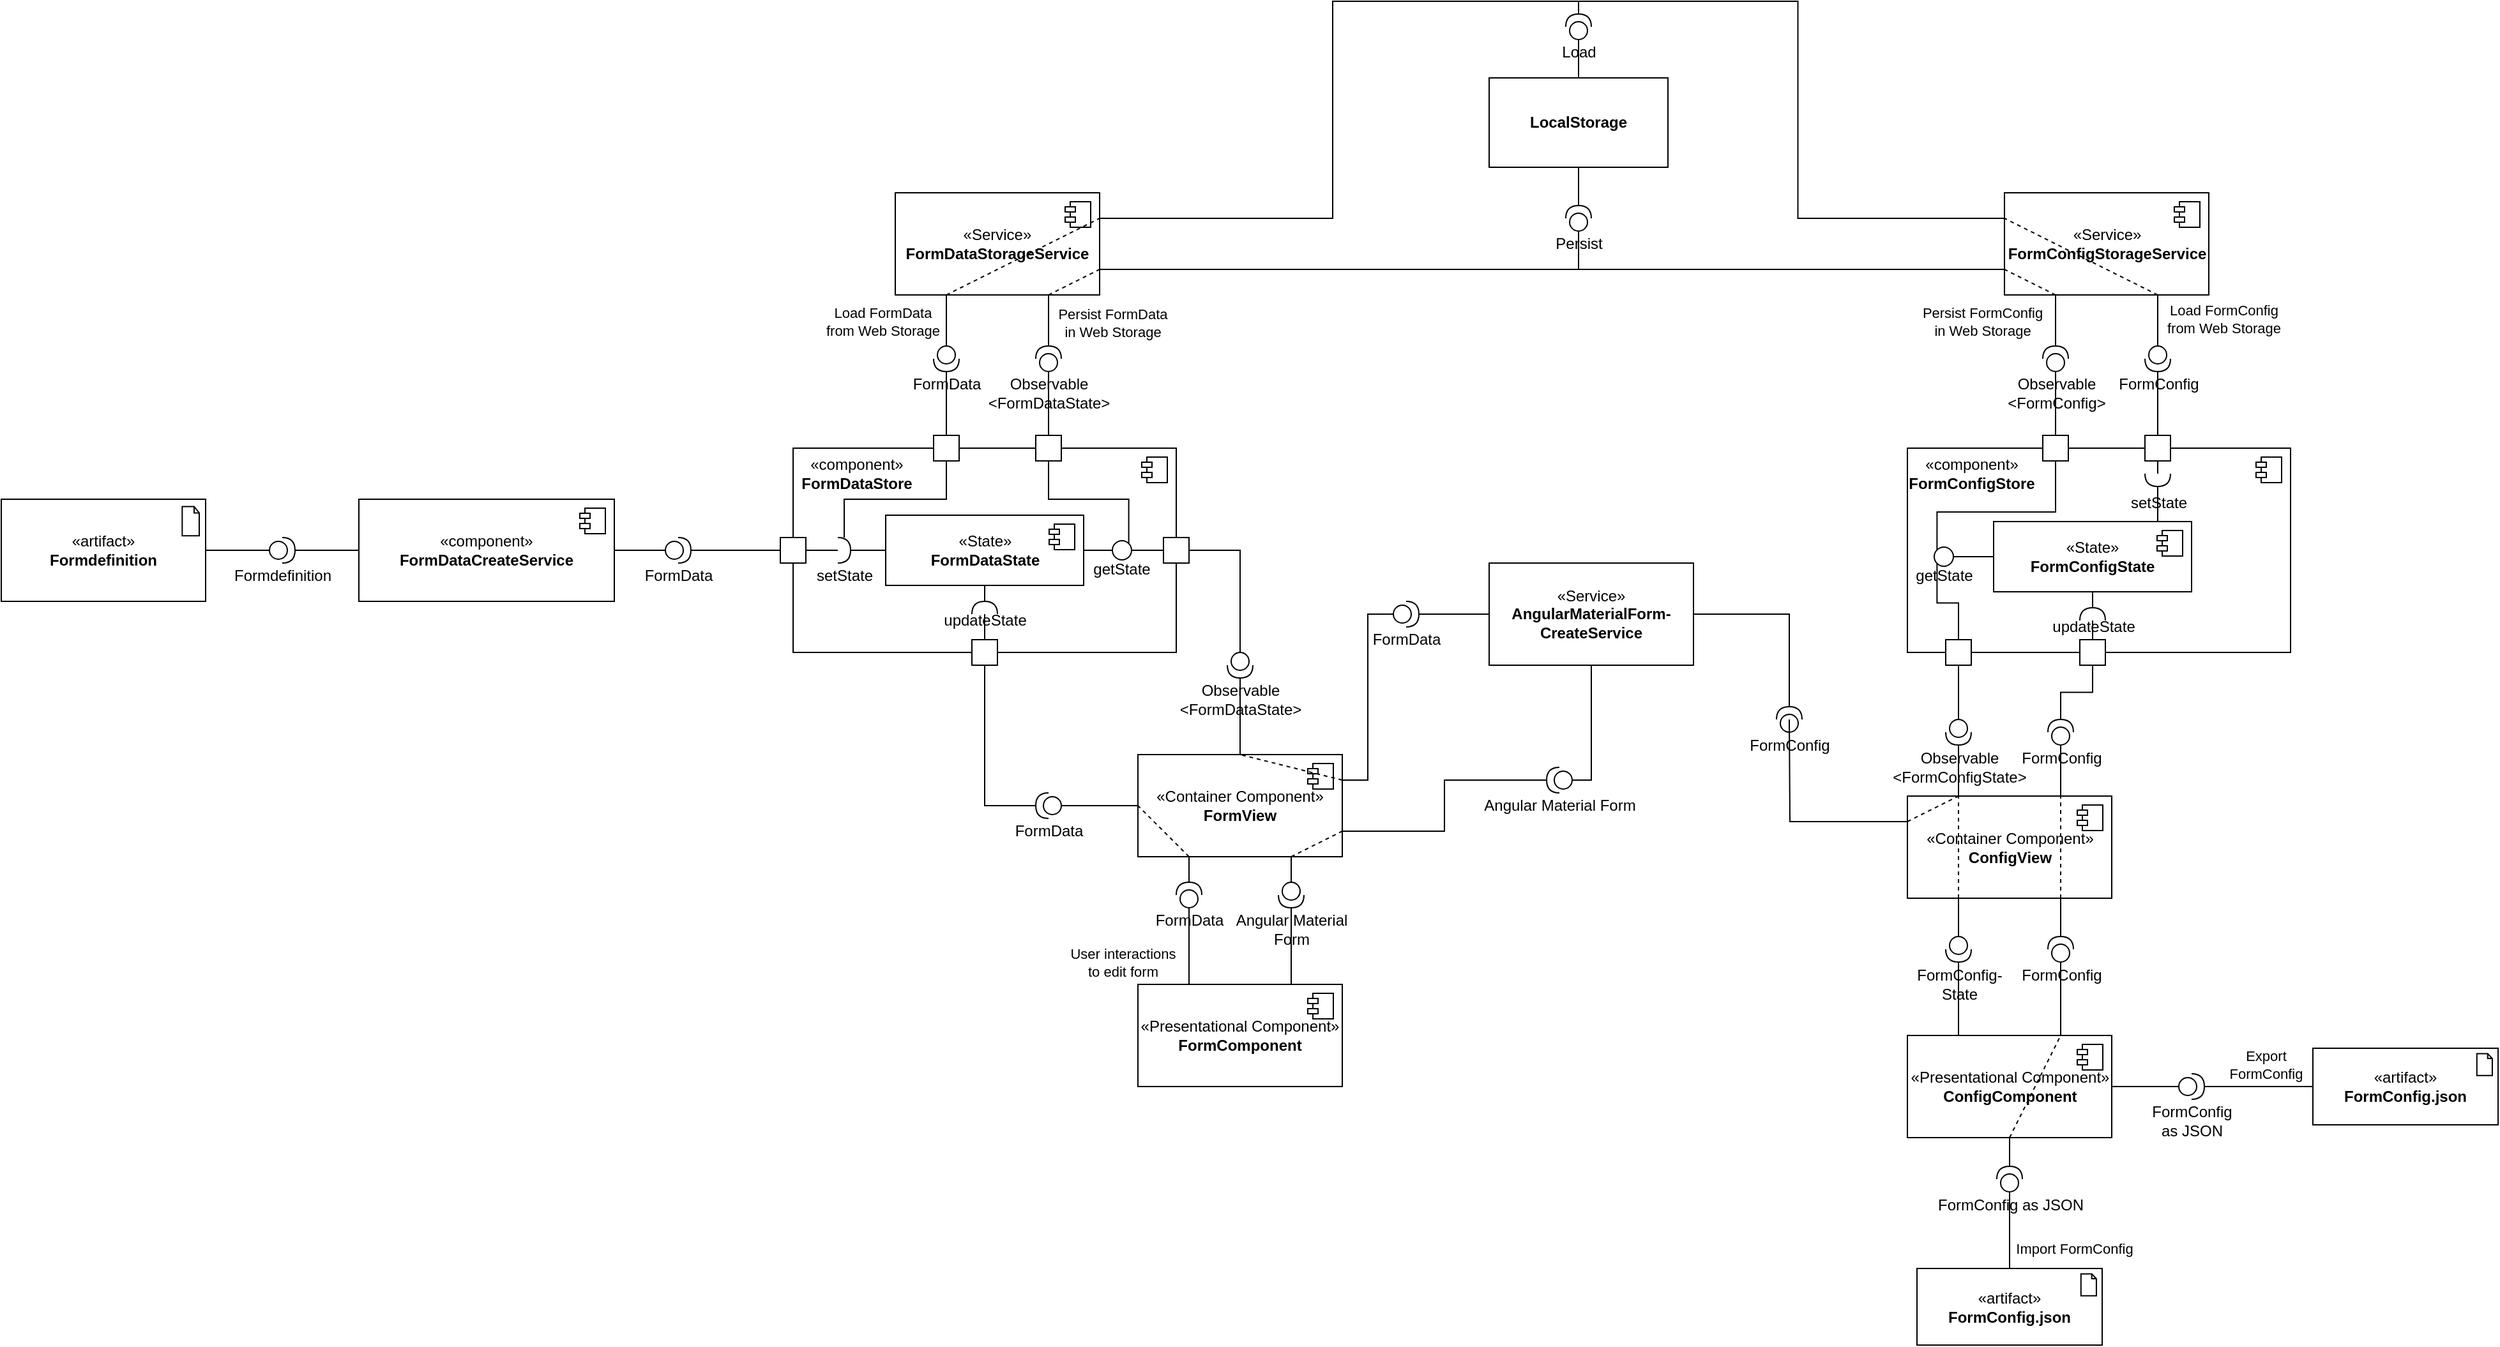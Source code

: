 <mxfile version="24.8.4">
  <diagram name="Seite-1" id="sRHaPZORsPMR_08VSGCJ">
    <mxGraphModel dx="5185" dy="2765" grid="1" gridSize="10" guides="1" tooltips="1" connect="1" arrows="1" fold="1" page="1" pageScale="1" pageWidth="2339" pageHeight="3300" math="0" shadow="0">
      <root>
        <mxCell id="0" />
        <mxCell id="1" parent="0" />
        <mxCell id="rh1olKwZ0RmSQ8hatOXi-1" value="" style="group" vertex="1" connectable="0" parent="1">
          <mxGeometry x="40" y="430" width="160" height="80" as="geometry" />
        </mxCell>
        <mxCell id="rh1olKwZ0RmSQ8hatOXi-2" value="«artifact»&lt;br&gt;&lt;b&gt;Formdefinition&lt;/b&gt;" style="html=1;align=center;verticalAlign=middle;dashed=0;whiteSpace=wrap;" vertex="1" parent="rh1olKwZ0RmSQ8hatOXi-1">
          <mxGeometry width="160" height="80" as="geometry" />
        </mxCell>
        <mxCell id="rh1olKwZ0RmSQ8hatOXi-3" value="" style="html=1;outlineConnect=0;whiteSpace=wrap;shape=mxgraph.archimate3.artifact;" vertex="1" parent="rh1olKwZ0RmSQ8hatOXi-1">
          <mxGeometry x="141.67" y="5.714" width="13.33" height="22.857" as="geometry" />
        </mxCell>
        <mxCell id="rh1olKwZ0RmSQ8hatOXi-4" value="«component»&lt;br&gt;&lt;b&gt;FormDataCreateService&lt;/b&gt;" style="html=1;dropTarget=0;whiteSpace=wrap;" vertex="1" parent="1">
          <mxGeometry x="320" y="430" width="200" height="80" as="geometry" />
        </mxCell>
        <mxCell id="rh1olKwZ0RmSQ8hatOXi-5" value="" style="shape=module;jettyWidth=8;jettyHeight=4;" vertex="1" parent="rh1olKwZ0RmSQ8hatOXi-4">
          <mxGeometry x="1" width="20" height="20" relative="1" as="geometry">
            <mxPoint x="-27" y="7" as="offset" />
          </mxGeometry>
        </mxCell>
        <mxCell id="rh1olKwZ0RmSQ8hatOXi-6" value="FormData" style="shape=providedRequiredInterface;html=1;verticalLabelPosition=bottom;sketch=0;" vertex="1" parent="1">
          <mxGeometry x="560" y="460" width="20" height="20" as="geometry" />
        </mxCell>
        <mxCell id="rh1olKwZ0RmSQ8hatOXi-7" value="" style="endArrow=none;html=1;rounded=0;entryX=0;entryY=0.5;entryDx=0;entryDy=0;entryPerimeter=0;exitX=1;exitY=0.5;exitDx=0;exitDy=0;" edge="1" target="rh1olKwZ0RmSQ8hatOXi-6" parent="1" source="rh1olKwZ0RmSQ8hatOXi-4">
          <mxGeometry width="50" height="50" relative="1" as="geometry">
            <mxPoint x="460" y="480" as="sourcePoint" />
            <mxPoint x="480" y="500" as="targetPoint" />
          </mxGeometry>
        </mxCell>
        <mxCell id="rh1olKwZ0RmSQ8hatOXi-24" value="&lt;div&gt;&lt;br&gt;&lt;/div&gt;Observable&lt;div&gt;&amp;lt;FormDataState&amp;gt;&lt;/div&gt;" style="shape=providedRequiredInterface;html=1;verticalLabelPosition=bottom;sketch=0;direction=south;" vertex="1" parent="1">
          <mxGeometry x="1000" y="550" width="20" height="20" as="geometry" />
        </mxCell>
        <mxCell id="rh1olKwZ0RmSQ8hatOXi-25" value="" style="endArrow=none;html=1;rounded=0;entryX=0;entryY=0.5;entryDx=0;entryDy=0;entryPerimeter=0;edgeStyle=orthogonalEdgeStyle;" edge="1" target="rh1olKwZ0RmSQ8hatOXi-24" parent="1" source="rh1olKwZ0RmSQ8hatOXi-20">
          <mxGeometry width="50" height="50" relative="1" as="geometry">
            <mxPoint x="400" y="760" as="sourcePoint" />
            <mxPoint x="420" y="780" as="targetPoint" />
          </mxGeometry>
        </mxCell>
        <mxCell id="rh1olKwZ0RmSQ8hatOXi-26" value="" style="endArrow=none;html=1;rounded=0;exitX=1;exitY=0.5;exitDx=0;exitDy=0;exitPerimeter=0;edgeStyle=orthogonalEdgeStyle;entryX=0.5;entryY=0;entryDx=0;entryDy=0;" edge="1" source="rh1olKwZ0RmSQ8hatOXi-24" parent="1" target="rh1olKwZ0RmSQ8hatOXi-42">
          <mxGeometry width="50" height="50" relative="1" as="geometry">
            <mxPoint x="560" y="644.94" as="sourcePoint" />
            <mxPoint x="830" y="510" as="targetPoint" />
          </mxGeometry>
        </mxCell>
        <mxCell id="rh1olKwZ0RmSQ8hatOXi-39" value="Formdefinition" style="shape=providedRequiredInterface;html=1;verticalLabelPosition=bottom;sketch=0;" vertex="1" parent="1">
          <mxGeometry x="250" y="460" width="20" height="20" as="geometry" />
        </mxCell>
        <mxCell id="rh1olKwZ0RmSQ8hatOXi-40" value="" style="endArrow=none;html=1;rounded=0;entryX=0;entryY=0.5;entryDx=0;entryDy=0;entryPerimeter=0;" edge="1" target="rh1olKwZ0RmSQ8hatOXi-39" parent="1" source="rh1olKwZ0RmSQ8hatOXi-2">
          <mxGeometry width="50" height="50" relative="1" as="geometry">
            <mxPoint x="190" y="470" as="sourcePoint" />
            <mxPoint x="210" y="490" as="targetPoint" />
          </mxGeometry>
        </mxCell>
        <mxCell id="rh1olKwZ0RmSQ8hatOXi-41" value="" style="endArrow=none;html=1;rounded=0;exitX=1;exitY=0.5;exitDx=0;exitDy=0;exitPerimeter=0;" edge="1" source="rh1olKwZ0RmSQ8hatOXi-39" parent="1" target="rh1olKwZ0RmSQ8hatOXi-4">
          <mxGeometry width="50" height="50" relative="1" as="geometry">
            <mxPoint x="250" y="469.94" as="sourcePoint" />
            <mxPoint x="290" y="469.94" as="targetPoint" />
          </mxGeometry>
        </mxCell>
        <mxCell id="rh1olKwZ0RmSQ8hatOXi-42" value="«Container Component»&lt;br&gt;&lt;b&gt;FormView&lt;/b&gt;" style="html=1;dropTarget=0;whiteSpace=wrap;" vertex="1" parent="1">
          <mxGeometry x="930" y="630" width="160" height="80" as="geometry" />
        </mxCell>
        <mxCell id="rh1olKwZ0RmSQ8hatOXi-43" value="" style="shape=module;jettyWidth=8;jettyHeight=4;" vertex="1" parent="rh1olKwZ0RmSQ8hatOXi-42">
          <mxGeometry x="1" width="20" height="20" relative="1" as="geometry">
            <mxPoint x="-27" y="7" as="offset" />
          </mxGeometry>
        </mxCell>
        <mxCell id="rh1olKwZ0RmSQ8hatOXi-95" value="«Presentational&amp;nbsp;&lt;span style=&quot;background-color: initial;&quot;&gt;Component»&lt;/span&gt;&lt;div&gt;&lt;b&gt;FormComponent&lt;/b&gt;&lt;/div&gt;" style="html=1;dropTarget=0;whiteSpace=wrap;" vertex="1" parent="1">
          <mxGeometry x="930" y="810" width="160" height="80" as="geometry" />
        </mxCell>
        <mxCell id="rh1olKwZ0RmSQ8hatOXi-96" value="" style="shape=module;jettyWidth=8;jettyHeight=4;" vertex="1" parent="rh1olKwZ0RmSQ8hatOXi-95">
          <mxGeometry x="1" width="20" height="20" relative="1" as="geometry">
            <mxPoint x="-27" y="7" as="offset" />
          </mxGeometry>
        </mxCell>
        <mxCell id="rh1olKwZ0RmSQ8hatOXi-97" value="&lt;div&gt;&lt;br&gt;&lt;/div&gt;Angular Material&lt;div&gt;Form&lt;/div&gt;" style="shape=providedRequiredInterface;html=1;verticalLabelPosition=bottom;sketch=0;direction=south;" vertex="1" parent="1">
          <mxGeometry x="1040" y="730" width="20" height="20" as="geometry" />
        </mxCell>
        <mxCell id="rh1olKwZ0RmSQ8hatOXi-98" value="" style="endArrow=none;html=1;rounded=0;entryX=0;entryY=0.5;entryDx=0;entryDy=0;entryPerimeter=0;exitX=0.75;exitY=1;exitDx=0;exitDy=0;" edge="1" target="rh1olKwZ0RmSQ8hatOXi-97" parent="1" source="rh1olKwZ0RmSQ8hatOXi-42">
          <mxGeometry width="50" height="50" relative="1" as="geometry">
            <mxPoint x="1110" y="955" as="sourcePoint" />
            <mxPoint x="1130" y="975" as="targetPoint" />
          </mxGeometry>
        </mxCell>
        <mxCell id="rh1olKwZ0RmSQ8hatOXi-99" value="" style="endArrow=none;html=1;rounded=0;entryX=0.75;entryY=0;entryDx=0;entryDy=0;exitX=1;exitY=0.5;exitDx=0;exitDy=0;exitPerimeter=0;" edge="1" source="rh1olKwZ0RmSQ8hatOXi-97" parent="1" target="rh1olKwZ0RmSQ8hatOXi-95">
          <mxGeometry width="50" height="50" relative="1" as="geometry">
            <mxPoint x="1200" y="769.94" as="sourcePoint" />
            <mxPoint x="1240" y="769.94" as="targetPoint" />
          </mxGeometry>
        </mxCell>
        <mxCell id="rh1olKwZ0RmSQ8hatOXi-107" value="&lt;div&gt;FormData&lt;/div&gt;" style="shape=providedRequiredInterface;html=1;verticalLabelPosition=bottom;sketch=0;direction=west;" vertex="1" parent="1">
          <mxGeometry x="850" y="660" width="20" height="20" as="geometry" />
        </mxCell>
        <mxCell id="rh1olKwZ0RmSQ8hatOXi-108" value="" style="endArrow=none;html=1;rounded=0;exitX=0.5;exitY=1;exitDx=0;exitDy=0;entryX=1;entryY=0.5;entryDx=0;entryDy=0;entryPerimeter=0;edgeStyle=orthogonalEdgeStyle;" edge="1" target="rh1olKwZ0RmSQ8hatOXi-107" parent="1" source="rh1olKwZ0RmSQ8hatOXi-100">
          <mxGeometry width="50" height="50" relative="1" as="geometry">
            <mxPoint x="670" y="640" as="sourcePoint" />
            <mxPoint x="740" y="630" as="targetPoint" />
          </mxGeometry>
        </mxCell>
        <mxCell id="rh1olKwZ0RmSQ8hatOXi-109" value="" style="endArrow=none;html=1;rounded=0;entryX=0;entryY=0.5;entryDx=0;entryDy=0;exitX=0;exitY=0.5;exitDx=0;exitDy=0;exitPerimeter=0;edgeStyle=orthogonalEdgeStyle;" edge="1" source="rh1olKwZ0RmSQ8hatOXi-107" parent="1" target="rh1olKwZ0RmSQ8hatOXi-42">
          <mxGeometry width="50" height="50" relative="1" as="geometry">
            <mxPoint x="820" y="620" as="sourcePoint" />
            <mxPoint x="770" y="639.94" as="targetPoint" />
          </mxGeometry>
        </mxCell>
        <mxCell id="rh1olKwZ0RmSQ8hatOXi-110" value="FormData" style="shape=providedRequiredInterface;html=1;verticalLabelPosition=bottom;sketch=0;direction=north;" vertex="1" parent="1">
          <mxGeometry x="960" y="730" width="20" height="20" as="geometry" />
        </mxCell>
        <mxCell id="rh1olKwZ0RmSQ8hatOXi-111" value="" style="endArrow=none;html=1;rounded=0;entryX=0;entryY=0.5;entryDx=0;entryDy=0;entryPerimeter=0;exitX=0.25;exitY=0;exitDx=0;exitDy=0;" edge="1" target="rh1olKwZ0RmSQ8hatOXi-110" parent="1" source="rh1olKwZ0RmSQ8hatOXi-95">
          <mxGeometry width="50" height="50" relative="1" as="geometry">
            <mxPoint x="880" y="730" as="sourcePoint" />
            <mxPoint x="900" y="750" as="targetPoint" />
          </mxGeometry>
        </mxCell>
        <mxCell id="rh1olKwZ0RmSQ8hatOXi-112" value="" style="endArrow=none;html=1;rounded=0;entryX=0.25;entryY=1;entryDx=0;entryDy=0;exitX=1;exitY=0.5;exitDx=0;exitDy=0;exitPerimeter=0;" edge="1" source="rh1olKwZ0RmSQ8hatOXi-110" parent="1" target="rh1olKwZ0RmSQ8hatOXi-42">
          <mxGeometry width="50" height="50" relative="1" as="geometry">
            <mxPoint x="910" y="914.94" as="sourcePoint" />
            <mxPoint x="950" y="914.94" as="targetPoint" />
          </mxGeometry>
        </mxCell>
        <mxCell id="rh1olKwZ0RmSQ8hatOXi-113" value="User interactions&lt;div&gt;to edit form&lt;/div&gt;" style="edgeLabel;html=1;align=center;verticalAlign=middle;resizable=0;points=[];" vertex="1" connectable="0" parent="rh1olKwZ0RmSQ8hatOXi-112">
          <mxGeometry x="-0.091" relative="1" as="geometry">
            <mxPoint x="-52" y="72" as="offset" />
          </mxGeometry>
        </mxCell>
        <mxCell id="rh1olKwZ0RmSQ8hatOXi-114" value="" style="endArrow=none;dashed=1;html=1;rounded=0;entryX=0;entryY=0.5;entryDx=0;entryDy=0;exitX=0.25;exitY=1;exitDx=0;exitDy=0;" edge="1" parent="1" source="rh1olKwZ0RmSQ8hatOXi-42" target="rh1olKwZ0RmSQ8hatOXi-42">
          <mxGeometry width="50" height="50" relative="1" as="geometry">
            <mxPoint x="830" y="910" as="sourcePoint" />
            <mxPoint x="900" y="875" as="targetPoint" />
          </mxGeometry>
        </mxCell>
        <mxCell id="rh1olKwZ0RmSQ8hatOXi-115" value="" style="endArrow=none;dashed=1;html=1;rounded=0;entryX=0.5;entryY=0;entryDx=0;entryDy=0;exitX=1;exitY=0.25;exitDx=0;exitDy=0;" edge="1" parent="1" source="rh1olKwZ0RmSQ8hatOXi-42" target="rh1olKwZ0RmSQ8hatOXi-42">
          <mxGeometry width="50" height="50" relative="1" as="geometry">
            <mxPoint x="1030" y="755" as="sourcePoint" />
            <mxPoint x="910" y="845" as="targetPoint" />
          </mxGeometry>
        </mxCell>
        <mxCell id="rh1olKwZ0RmSQ8hatOXi-118" value="" style="group" vertex="1" connectable="0" parent="1">
          <mxGeometry x="1205" y="480" width="160" height="80" as="geometry" />
        </mxCell>
        <mxCell id="rh1olKwZ0RmSQ8hatOXi-119" value="«Service»&lt;br&gt;&lt;b&gt;AngularMaterialForm-&lt;/b&gt;&lt;div&gt;&lt;b&gt;CreateService&lt;/b&gt;&lt;/div&gt;" style="html=1;align=center;verticalAlign=middle;dashed=0;whiteSpace=wrap;" vertex="1" parent="rh1olKwZ0RmSQ8hatOXi-118">
          <mxGeometry width="160" height="80" as="geometry" />
        </mxCell>
        <mxCell id="rh1olKwZ0RmSQ8hatOXi-120" value="FormData" style="shape=providedRequiredInterface;html=1;verticalLabelPosition=bottom;sketch=0;" vertex="1" parent="1">
          <mxGeometry x="1130" y="510" width="20" height="20" as="geometry" />
        </mxCell>
        <mxCell id="rh1olKwZ0RmSQ8hatOXi-121" value="" style="endArrow=none;html=1;rounded=0;entryX=0;entryY=0.5;entryDx=0;entryDy=0;entryPerimeter=0;exitX=1;exitY=0.25;exitDx=0;exitDy=0;edgeStyle=orthogonalEdgeStyle;" edge="1" target="rh1olKwZ0RmSQ8hatOXi-120" parent="1" source="rh1olKwZ0RmSQ8hatOXi-42">
          <mxGeometry width="50" height="50" relative="1" as="geometry">
            <mxPoint x="1090" y="740" as="sourcePoint" />
            <mxPoint x="1110" y="760" as="targetPoint" />
          </mxGeometry>
        </mxCell>
        <mxCell id="rh1olKwZ0RmSQ8hatOXi-122" value="" style="endArrow=none;html=1;rounded=0;entryX=0;entryY=0.5;entryDx=0;entryDy=0;exitX=1;exitY=0.5;exitDx=0;exitDy=0;exitPerimeter=0;edgeStyle=orthogonalEdgeStyle;" edge="1" source="rh1olKwZ0RmSQ8hatOXi-120" parent="1" target="rh1olKwZ0RmSQ8hatOXi-119">
          <mxGeometry width="50" height="50" relative="1" as="geometry">
            <mxPoint x="1135" y="759.94" as="sourcePoint" />
            <mxPoint x="1175" y="759.94" as="targetPoint" />
          </mxGeometry>
        </mxCell>
        <mxCell id="rh1olKwZ0RmSQ8hatOXi-123" value="Angular Material Form" style="shape=providedRequiredInterface;html=1;verticalLabelPosition=bottom;sketch=0;direction=west;" vertex="1" parent="1">
          <mxGeometry x="1250" y="640" width="20" height="20" as="geometry" />
        </mxCell>
        <mxCell id="rh1olKwZ0RmSQ8hatOXi-124" value="" style="endArrow=none;html=1;rounded=0;entryX=1;entryY=0.5;entryDx=0;entryDy=0;entryPerimeter=0;exitX=1;exitY=0.75;exitDx=0;exitDy=0;edgeStyle=orthogonalEdgeStyle;" edge="1" target="rh1olKwZ0RmSQ8hatOXi-123" parent="1" source="rh1olKwZ0RmSQ8hatOXi-42">
          <mxGeometry width="50" height="50" relative="1" as="geometry">
            <mxPoint x="1050" y="820" as="sourcePoint" />
            <mxPoint x="1080" y="800" as="targetPoint" />
          </mxGeometry>
        </mxCell>
        <mxCell id="rh1olKwZ0RmSQ8hatOXi-125" value="" style="endArrow=none;html=1;rounded=0;exitX=0;exitY=0.5;exitDx=0;exitDy=0;exitPerimeter=0;edgeStyle=orthogonalEdgeStyle;entryX=0.5;entryY=1;entryDx=0;entryDy=0;" edge="1" source="rh1olKwZ0RmSQ8hatOXi-123" parent="1" target="rh1olKwZ0RmSQ8hatOXi-119">
          <mxGeometry width="50" height="50" relative="1" as="geometry">
            <mxPoint x="1115" y="860" as="sourcePoint" />
            <mxPoint x="1295" y="570" as="targetPoint" />
          </mxGeometry>
        </mxCell>
        <mxCell id="rh1olKwZ0RmSQ8hatOXi-126" value="" style="endArrow=none;dashed=1;html=1;rounded=0;entryX=1;entryY=0.75;entryDx=0;entryDy=0;exitX=0.75;exitY=1;exitDx=0;exitDy=0;" edge="1" parent="1" source="rh1olKwZ0RmSQ8hatOXi-42" target="rh1olKwZ0RmSQ8hatOXi-42">
          <mxGeometry width="50" height="50" relative="1" as="geometry">
            <mxPoint x="1080" y="730" as="sourcePoint" />
            <mxPoint x="1150" y="695" as="targetPoint" />
          </mxGeometry>
        </mxCell>
        <mxCell id="rh1olKwZ0RmSQ8hatOXi-144" value="&lt;div&gt;&lt;br&gt;&lt;/div&gt;Observable&lt;div&gt;&amp;lt;FormConfigState&amp;gt;&lt;/div&gt;" style="shape=providedRequiredInterface;html=1;verticalLabelPosition=bottom;sketch=0;direction=south;" vertex="1" parent="1">
          <mxGeometry x="1562.5" y="602.5" width="20" height="20" as="geometry" />
        </mxCell>
        <mxCell id="rh1olKwZ0RmSQ8hatOXi-145" value="" style="endArrow=none;html=1;rounded=0;entryX=0;entryY=0.5;entryDx=0;entryDy=0;entryPerimeter=0;" edge="1" parent="1" source="rh1olKwZ0RmSQ8hatOXi-140" target="rh1olKwZ0RmSQ8hatOXi-144">
          <mxGeometry width="50" height="50" relative="1" as="geometry">
            <mxPoint x="1760" y="692.5" as="sourcePoint" />
            <mxPoint x="1780" y="712.5" as="targetPoint" />
          </mxGeometry>
        </mxCell>
        <mxCell id="rh1olKwZ0RmSQ8hatOXi-181" value="&lt;div&gt;FormConfig&lt;/div&gt;" style="shape=providedRequiredInterface;html=1;verticalLabelPosition=bottom;sketch=0;direction=north;" vertex="1" parent="1">
          <mxGeometry x="1642.5" y="602.5" width="20" height="20" as="geometry" />
        </mxCell>
        <mxCell id="rh1olKwZ0RmSQ8hatOXi-182" value="" style="endArrow=none;html=1;rounded=0;exitX=0.5;exitY=1;exitDx=0;exitDy=0;entryX=1;entryY=0.5;entryDx=0;entryDy=0;entryPerimeter=0;edgeStyle=orthogonalEdgeStyle;" edge="1" parent="1" source="rh1olKwZ0RmSQ8hatOXi-177" target="rh1olKwZ0RmSQ8hatOXi-181">
          <mxGeometry width="50" height="50" relative="1" as="geometry">
            <mxPoint x="1972.5" y="632.5" as="sourcePoint" />
            <mxPoint x="2042.5" y="622.5" as="targetPoint" />
          </mxGeometry>
        </mxCell>
        <mxCell id="rh1olKwZ0RmSQ8hatOXi-192" value="«Container Component»&lt;br&gt;&lt;b&gt;ConfigView&lt;/b&gt;" style="html=1;dropTarget=0;whiteSpace=wrap;" vertex="1" parent="1">
          <mxGeometry x="1532.5" y="662.5" width="160" height="80" as="geometry" />
        </mxCell>
        <mxCell id="rh1olKwZ0RmSQ8hatOXi-193" value="" style="shape=module;jettyWidth=8;jettyHeight=4;" vertex="1" parent="rh1olKwZ0RmSQ8hatOXi-192">
          <mxGeometry x="1" width="20" height="20" relative="1" as="geometry">
            <mxPoint x="-27" y="7" as="offset" />
          </mxGeometry>
        </mxCell>
        <mxCell id="rh1olKwZ0RmSQ8hatOXi-194" value="FormConfig" style="shape=providedRequiredInterface;html=1;verticalLabelPosition=bottom;sketch=0;direction=north;" vertex="1" parent="1">
          <mxGeometry x="1430" y="592.5" width="20" height="20" as="geometry" />
        </mxCell>
        <mxCell id="rh1olKwZ0RmSQ8hatOXi-195" value="" style="endArrow=none;html=1;rounded=0;entryX=0;entryY=0.5;entryDx=0;entryDy=0;entryPerimeter=0;edgeStyle=orthogonalEdgeStyle;exitX=0;exitY=0.25;exitDx=0;exitDy=0;" edge="1" parent="1" source="rh1olKwZ0RmSQ8hatOXi-192">
          <mxGeometry width="50" height="50" relative="1" as="geometry">
            <mxPoint x="1545" y="640" as="sourcePoint" />
            <mxPoint x="1440" y="602.5" as="targetPoint" />
          </mxGeometry>
        </mxCell>
        <mxCell id="rh1olKwZ0RmSQ8hatOXi-196" value="" style="endArrow=none;html=1;rounded=0;exitX=1;exitY=0.5;exitDx=0;exitDy=0;exitPerimeter=0;edgeStyle=orthogonalEdgeStyle;entryX=1;entryY=0.5;entryDx=0;entryDy=0;" edge="1" source="rh1olKwZ0RmSQ8hatOXi-194" parent="1" target="rh1olKwZ0RmSQ8hatOXi-119">
          <mxGeometry width="50" height="50" relative="1" as="geometry">
            <mxPoint x="1435" y="689.94" as="sourcePoint" />
            <mxPoint x="1265" y="510" as="targetPoint" />
          </mxGeometry>
        </mxCell>
        <mxCell id="rh1olKwZ0RmSQ8hatOXi-203" value="" style="endArrow=none;html=1;rounded=0;exitX=0.25;exitY=0;exitDx=0;exitDy=0;edgeStyle=orthogonalEdgeStyle;entryX=1;entryY=0.5;entryDx=0;entryDy=0;entryPerimeter=0;" edge="1" parent="1" source="rh1olKwZ0RmSQ8hatOXi-192" target="rh1olKwZ0RmSQ8hatOXi-144">
          <mxGeometry width="50" height="50" relative="1" as="geometry">
            <mxPoint x="1437.5" y="532.5" as="sourcePoint" />
            <mxPoint x="1485.5" y="532.5" as="targetPoint" />
          </mxGeometry>
        </mxCell>
        <mxCell id="rh1olKwZ0RmSQ8hatOXi-204" value="" style="endArrow=none;dashed=1;html=1;rounded=0;entryX=0.25;entryY=0;entryDx=0;entryDy=0;exitX=0;exitY=0.25;exitDx=0;exitDy=0;" edge="1" parent="1" source="rh1olKwZ0RmSQ8hatOXi-192" target="rh1olKwZ0RmSQ8hatOXi-192">
          <mxGeometry width="50" height="50" relative="1" as="geometry">
            <mxPoint x="1382.5" y="597.5" as="sourcePoint" />
            <mxPoint x="1452.5" y="562.5" as="targetPoint" />
          </mxGeometry>
        </mxCell>
        <mxCell id="rh1olKwZ0RmSQ8hatOXi-205" value="«Presentational&amp;nbsp;&lt;span style=&quot;background-color: initial;&quot;&gt;Component»&lt;/span&gt;&lt;div&gt;&lt;b&gt;ConfigComponent&lt;/b&gt;&lt;/div&gt;" style="html=1;dropTarget=0;whiteSpace=wrap;" vertex="1" parent="1">
          <mxGeometry x="1532.5" y="850" width="160" height="80" as="geometry" />
        </mxCell>
        <mxCell id="rh1olKwZ0RmSQ8hatOXi-206" value="" style="shape=module;jettyWidth=8;jettyHeight=4;" vertex="1" parent="rh1olKwZ0RmSQ8hatOXi-205">
          <mxGeometry x="1" width="20" height="20" relative="1" as="geometry">
            <mxPoint x="-27" y="7" as="offset" />
          </mxGeometry>
        </mxCell>
        <mxCell id="rh1olKwZ0RmSQ8hatOXi-207" value="&lt;div&gt;&lt;br&gt;&lt;/div&gt;&lt;div&gt;FormConfig-&lt;/div&gt;&lt;div&gt;State&lt;/div&gt;" style="shape=providedRequiredInterface;html=1;verticalLabelPosition=bottom;sketch=0;direction=south;" vertex="1" parent="1">
          <mxGeometry x="1562.5" y="772.5" width="20" height="20" as="geometry" />
        </mxCell>
        <mxCell id="rh1olKwZ0RmSQ8hatOXi-208" value="" style="endArrow=none;html=1;rounded=0;entryX=0.25;entryY=0;entryDx=0;entryDy=0;exitX=1;exitY=0.5;exitDx=0;exitDy=0;exitPerimeter=0;" edge="1" source="rh1olKwZ0RmSQ8hatOXi-207" target="rh1olKwZ0RmSQ8hatOXi-205" parent="1">
          <mxGeometry width="50" height="50" relative="1" as="geometry">
            <mxPoint x="1722.5" y="792.44" as="sourcePoint" />
            <mxPoint x="1572.5" y="832.5" as="targetPoint" />
          </mxGeometry>
        </mxCell>
        <mxCell id="rh1olKwZ0RmSQ8hatOXi-209" value="FormConfig" style="shape=providedRequiredInterface;html=1;verticalLabelPosition=bottom;sketch=0;direction=north;" vertex="1" parent="1">
          <mxGeometry x="1642.5" y="772.5" width="20" height="20" as="geometry" />
        </mxCell>
        <mxCell id="rh1olKwZ0RmSQ8hatOXi-210" value="" style="endArrow=none;html=1;rounded=0;entryX=0;entryY=0.5;entryDx=0;entryDy=0;entryPerimeter=0;exitX=0.75;exitY=0;exitDx=0;exitDy=0;" edge="1" source="rh1olKwZ0RmSQ8hatOXi-205" target="rh1olKwZ0RmSQ8hatOXi-209" parent="1">
          <mxGeometry width="50" height="50" relative="1" as="geometry">
            <mxPoint x="1782.5" y="780" as="sourcePoint" />
            <mxPoint x="1712.5" y="720" as="targetPoint" />
          </mxGeometry>
        </mxCell>
        <mxCell id="rh1olKwZ0RmSQ8hatOXi-215" value="" style="endArrow=none;html=1;rounded=0;exitX=0;exitY=0.5;exitDx=0;exitDy=0;edgeStyle=orthogonalEdgeStyle;entryX=0.25;entryY=1;entryDx=0;entryDy=0;exitPerimeter=0;" edge="1" parent="1" source="rh1olKwZ0RmSQ8hatOXi-207" target="rh1olKwZ0RmSQ8hatOXi-192">
          <mxGeometry width="50" height="50" relative="1" as="geometry">
            <mxPoint x="1512.5" y="722.5" as="sourcePoint" />
            <mxPoint x="1560.5" y="722.5" as="targetPoint" />
          </mxGeometry>
        </mxCell>
        <mxCell id="rh1olKwZ0RmSQ8hatOXi-216" value="" style="endArrow=none;html=1;rounded=0;exitX=1;exitY=0.5;exitDx=0;exitDy=0;edgeStyle=orthogonalEdgeStyle;entryX=0.75;entryY=1;entryDx=0;entryDy=0;exitPerimeter=0;" edge="1" parent="1" source="rh1olKwZ0RmSQ8hatOXi-209" target="rh1olKwZ0RmSQ8hatOXi-192">
          <mxGeometry width="50" height="50" relative="1" as="geometry">
            <mxPoint x="1582.5" y="762.5" as="sourcePoint" />
            <mxPoint x="1582.5" y="667.5" as="targetPoint" />
          </mxGeometry>
        </mxCell>
        <mxCell id="rh1olKwZ0RmSQ8hatOXi-217" value="" style="endArrow=none;html=1;rounded=0;exitX=0.75;exitY=0;exitDx=0;exitDy=0;edgeStyle=orthogonalEdgeStyle;entryX=0;entryY=0.5;entryDx=0;entryDy=0;entryPerimeter=0;" edge="1" parent="1" source="rh1olKwZ0RmSQ8hatOXi-192" target="rh1olKwZ0RmSQ8hatOXi-181">
          <mxGeometry width="50" height="50" relative="1" as="geometry">
            <mxPoint x="1662.5" y="762.5" as="sourcePoint" />
            <mxPoint x="1662.5" y="667.5" as="targetPoint" />
          </mxGeometry>
        </mxCell>
        <mxCell id="rh1olKwZ0RmSQ8hatOXi-218" value="" style="endArrow=none;dashed=1;html=1;rounded=0;exitX=0.75;exitY=1;exitDx=0;exitDy=0;entryX=0.75;entryY=0;entryDx=0;entryDy=0;" edge="1" parent="1" source="rh1olKwZ0RmSQ8hatOXi-192" target="rh1olKwZ0RmSQ8hatOXi-192">
          <mxGeometry width="50" height="50" relative="1" as="geometry">
            <mxPoint x="1672.5" y="727.5" as="sourcePoint" />
            <mxPoint x="1602.5" y="642.5" as="targetPoint" />
          </mxGeometry>
        </mxCell>
        <mxCell id="rh1olKwZ0RmSQ8hatOXi-219" value="" style="endArrow=none;dashed=1;html=1;rounded=0;exitX=0.25;exitY=1;exitDx=0;exitDy=0;" edge="1" parent="1" source="rh1olKwZ0RmSQ8hatOXi-192">
          <mxGeometry width="50" height="50" relative="1" as="geometry">
            <mxPoint x="1542.5" y="607.5" as="sourcePoint" />
            <mxPoint x="1572.5" y="662.5" as="targetPoint" />
          </mxGeometry>
        </mxCell>
        <mxCell id="rh1olKwZ0RmSQ8hatOXi-220" value="" style="group" vertex="1" connectable="0" parent="1">
          <mxGeometry x="1540" y="1032.5" width="145" height="60" as="geometry" />
        </mxCell>
        <mxCell id="rh1olKwZ0RmSQ8hatOXi-221" value="«artifact»&lt;br&gt;&lt;b&gt;FormConfig.json&lt;/b&gt;" style="html=1;align=center;verticalAlign=middle;dashed=0;whiteSpace=wrap;" vertex="1" parent="rh1olKwZ0RmSQ8hatOXi-220">
          <mxGeometry width="145" height="60" as="geometry" />
        </mxCell>
        <mxCell id="rh1olKwZ0RmSQ8hatOXi-222" value="" style="html=1;outlineConnect=0;whiteSpace=wrap;shape=mxgraph.archimate3.artifact;" vertex="1" parent="rh1olKwZ0RmSQ8hatOXi-220">
          <mxGeometry x="128.388" y="4.286" width="12.08" height="17.143" as="geometry" />
        </mxCell>
        <mxCell id="rh1olKwZ0RmSQ8hatOXi-223" value="FormConfig as JSON" style="shape=providedRequiredInterface;html=1;verticalLabelPosition=bottom;sketch=0;direction=north;" vertex="1" parent="1">
          <mxGeometry x="1602.5" y="952.5" width="20" height="20" as="geometry" />
        </mxCell>
        <mxCell id="rh1olKwZ0RmSQ8hatOXi-224" value="" style="endArrow=none;html=1;rounded=0;entryX=0;entryY=0.5;entryDx=0;entryDy=0;entryPerimeter=0;exitX=0.5;exitY=0;exitDx=0;exitDy=0;" edge="1" target="rh1olKwZ0RmSQ8hatOXi-223" parent="1" source="rh1olKwZ0RmSQ8hatOXi-221">
          <mxGeometry width="50" height="50" relative="1" as="geometry">
            <mxPoint x="1547.5" y="1012.5" as="sourcePoint" />
            <mxPoint x="1567.5" y="1032.5" as="targetPoint" />
          </mxGeometry>
        </mxCell>
        <mxCell id="rh1olKwZ0RmSQ8hatOXi-226" value="Import FormConfig" style="edgeLabel;html=1;align=center;verticalAlign=middle;resizable=0;points=[];" vertex="1" connectable="0" parent="rh1olKwZ0RmSQ8hatOXi-224">
          <mxGeometry x="-0.192" y="-2" relative="1" as="geometry">
            <mxPoint x="48" y="8" as="offset" />
          </mxGeometry>
        </mxCell>
        <mxCell id="rh1olKwZ0RmSQ8hatOXi-225" value="" style="endArrow=none;html=1;rounded=0;exitX=1;exitY=0.5;exitDx=0;exitDy=0;exitPerimeter=0;entryX=0.5;entryY=1;entryDx=0;entryDy=0;" edge="1" source="rh1olKwZ0RmSQ8hatOXi-223" parent="1" target="rh1olKwZ0RmSQ8hatOXi-205">
          <mxGeometry width="50" height="50" relative="1" as="geometry">
            <mxPoint x="1607.5" y="1012.44" as="sourcePoint" />
            <mxPoint x="1627.5" y="962.5" as="targetPoint" />
          </mxGeometry>
        </mxCell>
        <mxCell id="rh1olKwZ0RmSQ8hatOXi-227" value="" style="endArrow=none;dashed=1;html=1;rounded=0;entryX=0.75;entryY=0;entryDx=0;entryDy=0;exitX=0.5;exitY=1;exitDx=0;exitDy=0;" edge="1" parent="1" source="rh1olKwZ0RmSQ8hatOXi-205" target="rh1olKwZ0RmSQ8hatOXi-205">
          <mxGeometry width="50" height="50" relative="1" as="geometry">
            <mxPoint x="1507.5" y="997.5" as="sourcePoint" />
            <mxPoint x="1577.5" y="962.5" as="targetPoint" />
          </mxGeometry>
        </mxCell>
        <mxCell id="rh1olKwZ0RmSQ8hatOXi-240" value="&lt;div&gt;&lt;br&gt;&lt;/div&gt;FormConfig&lt;div&gt;as JSON&lt;/div&gt;" style="shape=providedRequiredInterface;html=1;verticalLabelPosition=bottom;sketch=0;direction=east;" vertex="1" parent="1">
          <mxGeometry x="1745" y="880" width="20" height="20" as="geometry" />
        </mxCell>
        <mxCell id="rh1olKwZ0RmSQ8hatOXi-241" value="" style="endArrow=none;html=1;rounded=0;entryX=1;entryY=0.5;entryDx=0;entryDy=0;entryPerimeter=0;" edge="1" source="rh1olKwZ0RmSQ8hatOXi-249" target="rh1olKwZ0RmSQ8hatOXi-240" parent="1">
          <mxGeometry width="50" height="50" relative="1" as="geometry">
            <mxPoint x="1852.5" y="890" as="sourcePoint" />
            <mxPoint x="1977.5" y="882.5" as="targetPoint" />
          </mxGeometry>
        </mxCell>
        <mxCell id="rh1olKwZ0RmSQ8hatOXi-242" value="Export&lt;div&gt;FormConfig&lt;/div&gt;" style="edgeLabel;html=1;align=center;verticalAlign=middle;resizable=0;points=[];" vertex="1" connectable="0" parent="rh1olKwZ0RmSQ8hatOXi-241">
          <mxGeometry x="-0.192" y="-2" relative="1" as="geometry">
            <mxPoint x="-3" y="-15" as="offset" />
          </mxGeometry>
        </mxCell>
        <mxCell id="rh1olKwZ0RmSQ8hatOXi-243" value="" style="endArrow=none;html=1;rounded=0;entryX=1;entryY=0.5;entryDx=0;entryDy=0;exitX=0;exitY=0.5;exitDx=0;exitDy=0;exitPerimeter=0;" edge="1" source="rh1olKwZ0RmSQ8hatOXi-240" parent="1" target="rh1olKwZ0RmSQ8hatOXi-205">
          <mxGeometry width="50" height="50" relative="1" as="geometry">
            <mxPoint x="1967.5" y="852.5" as="sourcePoint" />
            <mxPoint x="1940" y="852.5" as="targetPoint" />
          </mxGeometry>
        </mxCell>
        <mxCell id="rh1olKwZ0RmSQ8hatOXi-248" value="" style="group" vertex="1" connectable="0" parent="1">
          <mxGeometry x="1850" y="860" width="145" height="60" as="geometry" />
        </mxCell>
        <mxCell id="rh1olKwZ0RmSQ8hatOXi-249" value="«artifact»&lt;br&gt;&lt;b&gt;FormConfig.json&lt;/b&gt;" style="html=1;align=center;verticalAlign=middle;dashed=0;whiteSpace=wrap;" vertex="1" parent="rh1olKwZ0RmSQ8hatOXi-248">
          <mxGeometry width="145" height="60" as="geometry" />
        </mxCell>
        <mxCell id="rh1olKwZ0RmSQ8hatOXi-250" value="" style="html=1;outlineConnect=0;whiteSpace=wrap;shape=mxgraph.archimate3.artifact;" vertex="1" parent="rh1olKwZ0RmSQ8hatOXi-248">
          <mxGeometry x="128.388" y="4.286" width="12.08" height="17.143" as="geometry" />
        </mxCell>
        <mxCell id="rh1olKwZ0RmSQ8hatOXi-48" value="&lt;b&gt;LocalStorage&lt;/b&gt;" style="html=1;dropTarget=0;whiteSpace=wrap;" vertex="1" parent="1">
          <mxGeometry x="1205" y="100" width="140" height="70" as="geometry" />
        </mxCell>
        <mxCell id="rh1olKwZ0RmSQ8hatOXi-49" value="Load" style="shape=providedRequiredInterface;html=1;verticalLabelPosition=bottom;sketch=0;direction=north;" vertex="1" parent="1">
          <mxGeometry x="1265" y="50" width="20" height="20" as="geometry" />
        </mxCell>
        <mxCell id="rh1olKwZ0RmSQ8hatOXi-52" value="Persist" style="shape=providedRequiredInterface;html=1;verticalLabelPosition=bottom;sketch=0;direction=north;" vertex="1" parent="1">
          <mxGeometry x="1265" y="200" width="20" height="20" as="geometry" />
        </mxCell>
        <mxCell id="rh1olKwZ0RmSQ8hatOXi-254" value="" style="endArrow=none;html=1;rounded=0;exitX=0.5;exitY=1;exitDx=0;exitDy=0;edgeStyle=orthogonalEdgeStyle;entryX=1;entryY=0.5;entryDx=0;entryDy=0;entryPerimeter=0;" edge="1" parent="1" source="rh1olKwZ0RmSQ8hatOXi-48" target="rh1olKwZ0RmSQ8hatOXi-52">
          <mxGeometry width="50" height="50" relative="1" as="geometry">
            <mxPoint x="1295" y="190" as="sourcePoint" />
            <mxPoint x="1343" y="190" as="targetPoint" />
          </mxGeometry>
        </mxCell>
        <mxCell id="rh1olKwZ0RmSQ8hatOXi-12" value="" style="html=1;dropTarget=0;whiteSpace=wrap;" vertex="1" parent="1">
          <mxGeometry x="660" y="390" width="300" height="160" as="geometry" />
        </mxCell>
        <mxCell id="rh1olKwZ0RmSQ8hatOXi-13" value="" style="shape=module;jettyWidth=8;jettyHeight=4;" vertex="1" parent="rh1olKwZ0RmSQ8hatOXi-12">
          <mxGeometry x="1" width="20" height="20" relative="1" as="geometry">
            <mxPoint x="-27" y="7" as="offset" />
          </mxGeometry>
        </mxCell>
        <mxCell id="rh1olKwZ0RmSQ8hatOXi-14" value="«State»&lt;br&gt;&lt;b&gt;FormDataState&lt;/b&gt;" style="html=1;dropTarget=0;whiteSpace=wrap;" vertex="1" parent="1">
          <mxGeometry x="732.5" y="442.5" width="155" height="55" as="geometry" />
        </mxCell>
        <mxCell id="rh1olKwZ0RmSQ8hatOXi-15" value="" style="shape=module;jettyWidth=8;jettyHeight=4;" vertex="1" parent="rh1olKwZ0RmSQ8hatOXi-14">
          <mxGeometry x="1" width="20" height="20" relative="1" as="geometry">
            <mxPoint x="-27" y="7" as="offset" />
          </mxGeometry>
        </mxCell>
        <mxCell id="rh1olKwZ0RmSQ8hatOXi-16" value="«component»&lt;br style=&quot;border-color: var(--border-color);&quot;&gt;&lt;b style=&quot;border-color: var(--border-color);&quot;&gt;FormDataStore&lt;/b&gt;" style="text;html=1;strokeColor=none;fillColor=none;align=center;verticalAlign=middle;whiteSpace=wrap;rounded=0;" vertex="1" parent="1">
          <mxGeometry x="660" y="390" width="100" height="40" as="geometry" />
        </mxCell>
        <mxCell id="rh1olKwZ0RmSQ8hatOXi-20" value="" style="html=1;rounded=0;" vertex="1" parent="1">
          <mxGeometry x="950" y="460" width="20" height="20" as="geometry" />
        </mxCell>
        <mxCell id="rh1olKwZ0RmSQ8hatOXi-21" value="&lt;div&gt;&lt;br&gt;&lt;/div&gt;&lt;div&gt;&lt;br&gt;&lt;/div&gt;&lt;div&gt;getState&lt;/div&gt;" style="ellipse;whiteSpace=wrap;html=1;aspect=fixed;" vertex="1" parent="1">
          <mxGeometry x="910" y="462.5" width="15" height="15" as="geometry" />
        </mxCell>
        <mxCell id="rh1olKwZ0RmSQ8hatOXi-22" value="" style="endArrow=none;html=1;rounded=0;exitX=1;exitY=0.5;exitDx=0;exitDy=0;" edge="1" parent="1" target="rh1olKwZ0RmSQ8hatOXi-21" source="rh1olKwZ0RmSQ8hatOXi-14">
          <mxGeometry width="50" height="50" relative="1" as="geometry">
            <mxPoint x="837.5" y="565" as="sourcePoint" />
            <mxPoint x="1009.5" y="732.5" as="targetPoint" />
          </mxGeometry>
        </mxCell>
        <mxCell id="rh1olKwZ0RmSQ8hatOXi-23" value="" style="endArrow=none;html=1;rounded=0;edgeStyle=orthogonalEdgeStyle;" edge="1" parent="1" source="rh1olKwZ0RmSQ8hatOXi-20" target="rh1olKwZ0RmSQ8hatOXi-21">
          <mxGeometry width="50" height="50" relative="1" as="geometry">
            <mxPoint x="660" y="742.5" as="sourcePoint" />
            <mxPoint x="708" y="742.5" as="targetPoint" />
          </mxGeometry>
        </mxCell>
        <mxCell id="rh1olKwZ0RmSQ8hatOXi-34" value="" style="html=1;rounded=0;" vertex="1" parent="1">
          <mxGeometry x="650" y="460" width="20" height="20" as="geometry" />
        </mxCell>
        <mxCell id="rh1olKwZ0RmSQ8hatOXi-35" value="&lt;div&gt;&lt;span style=&quot;background-color: initial;&quot;&gt;setState&lt;/span&gt;&lt;/div&gt;" style="shape=requiredInterface;html=1;verticalLabelPosition=bottom;sketch=0;" vertex="1" parent="1">
          <mxGeometry x="695" y="460" width="10" height="20" as="geometry" />
        </mxCell>
        <mxCell id="rh1olKwZ0RmSQ8hatOXi-36" value="" style="endArrow=none;html=1;rounded=0;exitX=1;exitY=0.5;exitDx=0;exitDy=0;exitPerimeter=0;" edge="1" source="rh1olKwZ0RmSQ8hatOXi-35" parent="1" target="rh1olKwZ0RmSQ8hatOXi-14">
          <mxGeometry width="50" height="50" relative="1" as="geometry">
            <mxPoint x="770" y="470" as="sourcePoint" />
            <mxPoint x="827.5" y="410" as="targetPoint" />
          </mxGeometry>
        </mxCell>
        <mxCell id="rh1olKwZ0RmSQ8hatOXi-38" value="" style="endArrow=none;html=1;rounded=0;edgeStyle=orthogonalEdgeStyle;entryX=0;entryY=0.5;entryDx=0;entryDy=0;entryPerimeter=0;" edge="1" parent="1" source="rh1olKwZ0RmSQ8hatOXi-34" target="rh1olKwZ0RmSQ8hatOXi-35">
          <mxGeometry width="50" height="50" relative="1" as="geometry">
            <mxPoint x="660" y="460" as="sourcePoint" />
            <mxPoint x="543" y="410" as="targetPoint" />
          </mxGeometry>
        </mxCell>
        <mxCell id="rh1olKwZ0RmSQ8hatOXi-45" value="«Service»&lt;br&gt;&lt;b&gt;FormDataStorageService&lt;br&gt;&lt;/b&gt;" style="html=1;dropTarget=0;whiteSpace=wrap;" vertex="1" parent="1">
          <mxGeometry x="740" y="190" width="160" height="80" as="geometry" />
        </mxCell>
        <mxCell id="rh1olKwZ0RmSQ8hatOXi-46" value="" style="shape=module;jettyWidth=8;jettyHeight=4;" vertex="1" parent="rh1olKwZ0RmSQ8hatOXi-45">
          <mxGeometry x="1" width="20" height="20" relative="1" as="geometry">
            <mxPoint x="-27" y="7" as="offset" />
          </mxGeometry>
        </mxCell>
        <mxCell id="rh1olKwZ0RmSQ8hatOXi-74" value="FormData" style="shape=providedRequiredInterface;html=1;verticalLabelPosition=bottom;sketch=0;direction=south;" vertex="1" parent="1">
          <mxGeometry x="770" y="310" width="20" height="20" as="geometry" />
        </mxCell>
        <mxCell id="rh1olKwZ0RmSQ8hatOXi-76" value="&lt;div&gt;&lt;br&gt;&lt;/div&gt;Observable&lt;div&gt;&amp;lt;FormDataState&amp;gt;&lt;/div&gt;" style="shape=providedRequiredInterface;html=1;verticalLabelPosition=bottom;sketch=0;direction=north;" vertex="1" parent="1">
          <mxGeometry x="850" y="310" width="20" height="20" as="geometry" />
        </mxCell>
        <mxCell id="rh1olKwZ0RmSQ8hatOXi-81" value="" style="html=1;rounded=0;" vertex="1" parent="1">
          <mxGeometry x="770" y="380" width="20" height="20" as="geometry" />
        </mxCell>
        <mxCell id="rh1olKwZ0RmSQ8hatOXi-82" value="" style="endArrow=none;html=1;rounded=0;edgeStyle=orthogonalEdgeStyle;exitX=0.5;exitY=1;exitDx=0;exitDy=0;" edge="1" parent="1" source="rh1olKwZ0RmSQ8hatOXi-81" target="rh1olKwZ0RmSQ8hatOXi-35">
          <mxGeometry width="50" height="50" relative="1" as="geometry">
            <mxPoint x="820" y="360" as="sourcePoint" />
            <mxPoint x="705" y="480" as="targetPoint" />
            <Array as="points">
              <mxPoint x="780" y="430" />
              <mxPoint x="700" y="430" />
            </Array>
          </mxGeometry>
        </mxCell>
        <mxCell id="rh1olKwZ0RmSQ8hatOXi-83" value="" style="endArrow=none;html=1;rounded=0;exitX=0.5;exitY=0;exitDx=0;exitDy=0;edgeStyle=orthogonalEdgeStyle;entryX=1;entryY=0.5;entryDx=0;entryDy=0;entryPerimeter=0;" edge="1" parent="1" source="rh1olKwZ0RmSQ8hatOXi-81" target="rh1olKwZ0RmSQ8hatOXi-74">
          <mxGeometry width="50" height="50" relative="1" as="geometry">
            <mxPoint x="310" y="500" as="sourcePoint" />
            <mxPoint x="358" y="500" as="targetPoint" />
          </mxGeometry>
        </mxCell>
        <mxCell id="rh1olKwZ0RmSQ8hatOXi-85" value="" style="html=1;rounded=0;" vertex="1" parent="1">
          <mxGeometry x="850" y="380" width="20" height="20" as="geometry" />
        </mxCell>
        <mxCell id="rh1olKwZ0RmSQ8hatOXi-86" value="" style="endArrow=none;html=1;rounded=0;exitX=0.5;exitY=0;exitDx=0;exitDy=0;edgeStyle=orthogonalEdgeStyle;entryX=0;entryY=0.5;entryDx=0;entryDy=0;entryPerimeter=0;" edge="1" parent="1" source="rh1olKwZ0RmSQ8hatOXi-85" target="rh1olKwZ0RmSQ8hatOXi-76">
          <mxGeometry width="50" height="50" relative="1" as="geometry">
            <mxPoint x="460" y="550" as="sourcePoint" />
            <mxPoint x="410" y="460" as="targetPoint" />
          </mxGeometry>
        </mxCell>
        <mxCell id="rh1olKwZ0RmSQ8hatOXi-88" value="" style="endArrow=none;html=1;rounded=0;edgeStyle=orthogonalEdgeStyle;exitX=0.5;exitY=1;exitDx=0;exitDy=0;entryX=1;entryY=0;entryDx=0;entryDy=0;" edge="1" parent="1" source="rh1olKwZ0RmSQ8hatOXi-85" target="rh1olKwZ0RmSQ8hatOXi-21">
          <mxGeometry width="50" height="50" relative="1" as="geometry">
            <mxPoint x="960" y="480" as="sourcePoint" />
            <mxPoint x="940" y="480" as="targetPoint" />
            <Array as="points">
              <mxPoint x="860" y="430" />
              <mxPoint x="923" y="430" />
            </Array>
          </mxGeometry>
        </mxCell>
        <mxCell id="rh1olKwZ0RmSQ8hatOXi-89" value="" style="endArrow=none;html=1;rounded=0;exitX=0.25;exitY=1;exitDx=0;exitDy=0;edgeStyle=orthogonalEdgeStyle;entryX=0;entryY=0.5;entryDx=0;entryDy=0;entryPerimeter=0;" edge="1" parent="1" source="rh1olKwZ0RmSQ8hatOXi-45" target="rh1olKwZ0RmSQ8hatOXi-74">
          <mxGeometry width="50" height="50" relative="1" as="geometry">
            <mxPoint x="670" y="230" as="sourcePoint" />
            <mxPoint x="718" y="230" as="targetPoint" />
          </mxGeometry>
        </mxCell>
        <mxCell id="rh1olKwZ0RmSQ8hatOXi-93" value="Load FormData&lt;div&gt;from Web Storage&lt;/div&gt;" style="edgeLabel;html=1;align=center;verticalAlign=middle;resizable=0;points=[];" vertex="1" connectable="0" parent="rh1olKwZ0RmSQ8hatOXi-89">
          <mxGeometry x="-0.09" y="-1" relative="1" as="geometry">
            <mxPoint x="-49" y="3" as="offset" />
          </mxGeometry>
        </mxCell>
        <mxCell id="rh1olKwZ0RmSQ8hatOXi-90" value="" style="endArrow=none;html=1;rounded=0;exitX=0.75;exitY=1;exitDx=0;exitDy=0;edgeStyle=orthogonalEdgeStyle;entryX=1;entryY=0.5;entryDx=0;entryDy=0;entryPerimeter=0;" edge="1" parent="1" source="rh1olKwZ0RmSQ8hatOXi-45" target="rh1olKwZ0RmSQ8hatOXi-76">
          <mxGeometry width="50" height="50" relative="1" as="geometry">
            <mxPoint x="870" y="220" as="sourcePoint" />
            <mxPoint x="918" y="220" as="targetPoint" />
          </mxGeometry>
        </mxCell>
        <mxCell id="rh1olKwZ0RmSQ8hatOXi-94" value="Persist FormData&lt;div&gt;in Web Storage&lt;/div&gt;" style="edgeLabel;html=1;align=center;verticalAlign=middle;resizable=0;points=[];" vertex="1" connectable="0" parent="rh1olKwZ0RmSQ8hatOXi-90">
          <mxGeometry x="-0.17" y="-1" relative="1" as="geometry">
            <mxPoint x="51" y="5" as="offset" />
          </mxGeometry>
        </mxCell>
        <mxCell id="rh1olKwZ0RmSQ8hatOXi-100" value="" style="html=1;rounded=0;" vertex="1" parent="1">
          <mxGeometry x="800" y="540" width="20" height="20" as="geometry" />
        </mxCell>
        <mxCell id="rh1olKwZ0RmSQ8hatOXi-103" value="updateState" style="shape=requiredInterface;html=1;verticalLabelPosition=bottom;sketch=0;direction=north;" vertex="1" parent="1">
          <mxGeometry x="800" y="510" width="20" height="10" as="geometry" />
        </mxCell>
        <mxCell id="rh1olKwZ0RmSQ8hatOXi-104" value="" style="endArrow=none;html=1;rounded=0;exitX=1;exitY=0.5;exitDx=0;exitDy=0;exitPerimeter=0;entryX=0.5;entryY=1;entryDx=0;entryDy=0;" edge="1" source="rh1olKwZ0RmSQ8hatOXi-103" parent="1" target="rh1olKwZ0RmSQ8hatOXi-14">
          <mxGeometry width="50" height="50" relative="1" as="geometry">
            <mxPoint x="850" y="520" as="sourcePoint" />
            <mxPoint x="830" y="520" as="targetPoint" />
          </mxGeometry>
        </mxCell>
        <mxCell id="rh1olKwZ0RmSQ8hatOXi-106" value="" style="endArrow=none;html=1;rounded=0;exitX=0;exitY=0.5;exitDx=0;exitDy=0;edgeStyle=orthogonalEdgeStyle;exitPerimeter=0;" edge="1" parent="1" source="rh1olKwZ0RmSQ8hatOXi-103" target="rh1olKwZ0RmSQ8hatOXi-100">
          <mxGeometry width="50" height="50" relative="1" as="geometry">
            <mxPoint x="880" y="610" as="sourcePoint" />
            <mxPoint x="928" y="610" as="targetPoint" />
          </mxGeometry>
        </mxCell>
        <mxCell id="rh1olKwZ0RmSQ8hatOXi-116" value="" style="endArrow=none;dashed=1;html=1;rounded=0;entryX=1;entryY=0.75;entryDx=0;entryDy=0;exitX=0.75;exitY=1;exitDx=0;exitDy=0;" edge="1" parent="1" source="rh1olKwZ0RmSQ8hatOXi-45" target="rh1olKwZ0RmSQ8hatOXi-45">
          <mxGeometry width="50" height="50" relative="1" as="geometry">
            <mxPoint x="640" y="205" as="sourcePoint" />
            <mxPoint x="710" y="170" as="targetPoint" />
          </mxGeometry>
        </mxCell>
        <mxCell id="rh1olKwZ0RmSQ8hatOXi-117" value="" style="endArrow=none;dashed=1;html=1;rounded=0;entryX=1;entryY=0.25;entryDx=0;entryDy=0;exitX=0.25;exitY=1;exitDx=0;exitDy=0;" edge="1" parent="1" source="rh1olKwZ0RmSQ8hatOXi-45" target="rh1olKwZ0RmSQ8hatOXi-45">
          <mxGeometry width="50" height="50" relative="1" as="geometry">
            <mxPoint x="780" y="200" as="sourcePoint" />
            <mxPoint x="780" y="120" as="targetPoint" />
          </mxGeometry>
        </mxCell>
        <mxCell id="rh1olKwZ0RmSQ8hatOXi-168" value="" style="endArrow=none;html=1;rounded=0;edgeStyle=orthogonalEdgeStyle;entryX=1;entryY=0.5;entryDx=0;entryDy=0;entryPerimeter=0;exitX=0.5;exitY=0;exitDx=0;exitDy=0;" edge="1" parent="1" source="rh1olKwZ0RmSQ8hatOXi-166" target="rh1olKwZ0RmSQ8hatOXi-164">
          <mxGeometry width="50" height="50" relative="1" as="geometry">
            <mxPoint x="1745" y="382.5" as="sourcePoint" />
            <mxPoint x="1940.5" y="231.99" as="targetPoint" />
          </mxGeometry>
        </mxCell>
        <mxCell id="rh1olKwZ0RmSQ8hatOXi-135" value="" style="html=1;dropTarget=0;whiteSpace=wrap;" vertex="1" parent="1">
          <mxGeometry x="1532.5" y="390" width="300" height="160" as="geometry" />
        </mxCell>
        <mxCell id="rh1olKwZ0RmSQ8hatOXi-136" value="" style="shape=module;jettyWidth=8;jettyHeight=4;" vertex="1" parent="rh1olKwZ0RmSQ8hatOXi-135">
          <mxGeometry x="1" width="20" height="20" relative="1" as="geometry">
            <mxPoint x="-27" y="7" as="offset" />
          </mxGeometry>
        </mxCell>
        <mxCell id="rh1olKwZ0RmSQ8hatOXi-137" value="«State»&lt;br&gt;&lt;b&gt;FormConfigState&lt;/b&gt;" style="html=1;dropTarget=0;whiteSpace=wrap;" vertex="1" parent="1">
          <mxGeometry x="1600" y="447.5" width="155" height="55" as="geometry" />
        </mxCell>
        <mxCell id="rh1olKwZ0RmSQ8hatOXi-138" value="" style="shape=module;jettyWidth=8;jettyHeight=4;" vertex="1" parent="rh1olKwZ0RmSQ8hatOXi-137">
          <mxGeometry x="1" width="20" height="20" relative="1" as="geometry">
            <mxPoint x="-27" y="7" as="offset" />
          </mxGeometry>
        </mxCell>
        <mxCell id="rh1olKwZ0RmSQ8hatOXi-139" value="«component»&lt;br style=&quot;border-color: var(--border-color);&quot;&gt;&lt;b style=&quot;border-color: var(--border-color);&quot;&gt;FormConfigStore&lt;/b&gt;" style="text;html=1;strokeColor=none;fillColor=none;align=center;verticalAlign=middle;whiteSpace=wrap;rounded=0;" vertex="1" parent="1">
          <mxGeometry x="1532.5" y="390" width="100" height="40" as="geometry" />
        </mxCell>
        <mxCell id="rh1olKwZ0RmSQ8hatOXi-140" value="" style="html=1;rounded=0;" vertex="1" parent="1">
          <mxGeometry x="1562.5" y="540" width="20" height="20" as="geometry" />
        </mxCell>
        <mxCell id="rh1olKwZ0RmSQ8hatOXi-141" value="&lt;div&gt;&lt;br&gt;&lt;/div&gt;&lt;div&gt;&lt;br&gt;&lt;/div&gt;&lt;div&gt;getState&lt;/div&gt;" style="ellipse;whiteSpace=wrap;html=1;aspect=fixed;" vertex="1" parent="1">
          <mxGeometry x="1553.5" y="467.5" width="15" height="15" as="geometry" />
        </mxCell>
        <mxCell id="rh1olKwZ0RmSQ8hatOXi-142" value="" style="endArrow=none;html=1;rounded=0;exitX=0;exitY=0.5;exitDx=0;exitDy=0;" edge="1" parent="1" source="rh1olKwZ0RmSQ8hatOXi-137" target="rh1olKwZ0RmSQ8hatOXi-141">
          <mxGeometry width="50" height="50" relative="1" as="geometry">
            <mxPoint x="1705" y="570" as="sourcePoint" />
            <mxPoint x="1877" y="737.5" as="targetPoint" />
          </mxGeometry>
        </mxCell>
        <mxCell id="rh1olKwZ0RmSQ8hatOXi-143" value="" style="endArrow=none;html=1;rounded=0;edgeStyle=orthogonalEdgeStyle;entryX=0;entryY=1;entryDx=0;entryDy=0;" edge="1" parent="1" source="rh1olKwZ0RmSQ8hatOXi-140" target="rh1olKwZ0RmSQ8hatOXi-141">
          <mxGeometry width="50" height="50" relative="1" as="geometry">
            <mxPoint x="1527.5" y="747.5" as="sourcePoint" />
            <mxPoint x="1575.5" y="747.5" as="targetPoint" />
          </mxGeometry>
        </mxCell>
        <mxCell id="rh1olKwZ0RmSQ8hatOXi-147" value="&lt;div&gt;&lt;span style=&quot;background-color: initial;&quot;&gt;&lt;br&gt;&lt;/span&gt;&lt;/div&gt;&lt;div&gt;&lt;span style=&quot;background-color: initial;&quot;&gt;setState&lt;/span&gt;&lt;/div&gt;" style="shape=requiredInterface;html=1;verticalLabelPosition=bottom;sketch=0;direction=south;" vertex="1" parent="1">
          <mxGeometry x="1718.5" y="410" width="20" height="10" as="geometry" />
        </mxCell>
        <mxCell id="rh1olKwZ0RmSQ8hatOXi-148" value="" style="endArrow=none;html=1;rounded=0;exitX=1;exitY=0.5;exitDx=0;exitDy=0;exitPerimeter=0;" edge="1" parent="1" source="rh1olKwZ0RmSQ8hatOXi-147">
          <mxGeometry width="50" height="50" relative="1" as="geometry">
            <mxPoint x="1637.5" y="475" as="sourcePoint" />
            <mxPoint x="1728.5" y="448" as="targetPoint" />
          </mxGeometry>
        </mxCell>
        <mxCell id="rh1olKwZ0RmSQ8hatOXi-153" value="«Service»&lt;br&gt;&lt;b&gt;FormConfigStorageService&lt;br&gt;&lt;/b&gt;" style="html=1;dropTarget=0;whiteSpace=wrap;" vertex="1" parent="1">
          <mxGeometry x="1608.5" y="190" width="160" height="80" as="geometry" />
        </mxCell>
        <mxCell id="rh1olKwZ0RmSQ8hatOXi-154" value="" style="shape=module;jettyWidth=8;jettyHeight=4;" vertex="1" parent="rh1olKwZ0RmSQ8hatOXi-153">
          <mxGeometry x="1" width="20" height="20" relative="1" as="geometry">
            <mxPoint x="-27" y="7" as="offset" />
          </mxGeometry>
        </mxCell>
        <mxCell id="rh1olKwZ0RmSQ8hatOXi-164" value="FormConfig" style="shape=providedRequiredInterface;html=1;verticalLabelPosition=bottom;sketch=0;direction=south;" vertex="1" parent="1">
          <mxGeometry x="1718.5" y="310" width="20" height="20" as="geometry" />
        </mxCell>
        <mxCell id="rh1olKwZ0RmSQ8hatOXi-165" value="&lt;div&gt;&lt;br&gt;&lt;/div&gt;Observable&lt;div&gt;&amp;lt;FormConfig&amp;gt;&lt;/div&gt;" style="shape=providedRequiredInterface;html=1;verticalLabelPosition=bottom;sketch=0;direction=north;" vertex="1" parent="1">
          <mxGeometry x="1638.5" y="310" width="20" height="20" as="geometry" />
        </mxCell>
        <mxCell id="rh1olKwZ0RmSQ8hatOXi-166" value="" style="html=1;rounded=0;" vertex="1" parent="1">
          <mxGeometry x="1718.5" y="380" width="20" height="20" as="geometry" />
        </mxCell>
        <mxCell id="rh1olKwZ0RmSQ8hatOXi-170" value="" style="endArrow=none;html=1;rounded=0;edgeStyle=orthogonalEdgeStyle;entryX=0;entryY=0.5;entryDx=0;entryDy=0;entryPerimeter=0;exitX=0.5;exitY=0;exitDx=0;exitDy=0;" edge="1" parent="1" source="rh1olKwZ0RmSQ8hatOXi-201" target="rh1olKwZ0RmSQ8hatOXi-165">
          <mxGeometry width="50" height="50" relative="1" as="geometry">
            <mxPoint x="1635" y="292.5" as="sourcePoint" />
            <mxPoint x="1410" y="191.99" as="targetPoint" />
          </mxGeometry>
        </mxCell>
        <mxCell id="rh1olKwZ0RmSQ8hatOXi-172" value="" style="endArrow=none;html=1;rounded=0;edgeStyle=orthogonalEdgeStyle;entryX=0;entryY=0.5;entryDx=0;entryDy=0;entryPerimeter=0;exitX=0.75;exitY=1;exitDx=0;exitDy=0;" edge="1" parent="1" source="rh1olKwZ0RmSQ8hatOXi-153" target="rh1olKwZ0RmSQ8hatOXi-164">
          <mxGeometry width="50" height="50" relative="1" as="geometry">
            <mxPoint x="2062.5" y="141.99" as="sourcePoint" />
            <mxPoint x="1990.5" y="161.99" as="targetPoint" />
          </mxGeometry>
        </mxCell>
        <mxCell id="rh1olKwZ0RmSQ8hatOXi-173" value="Load FormConfig&lt;div&gt;from Web Storage&lt;/div&gt;" style="edgeLabel;html=1;align=center;verticalAlign=middle;resizable=0;points=[];" vertex="1" connectable="0" parent="rh1olKwZ0RmSQ8hatOXi-172">
          <mxGeometry x="-0.09" y="-1" relative="1" as="geometry">
            <mxPoint x="52" y="1" as="offset" />
          </mxGeometry>
        </mxCell>
        <mxCell id="rh1olKwZ0RmSQ8hatOXi-174" value="" style="endArrow=none;html=1;rounded=0;edgeStyle=orthogonalEdgeStyle;entryX=1;entryY=0.5;entryDx=0;entryDy=0;entryPerimeter=0;exitX=0.25;exitY=1;exitDx=0;exitDy=0;" edge="1" parent="1" source="rh1olKwZ0RmSQ8hatOXi-153" target="rh1olKwZ0RmSQ8hatOXi-165">
          <mxGeometry width="50" height="50" relative="1" as="geometry">
            <mxPoint x="1530" y="141.99" as="sourcePoint" />
            <mxPoint x="1608" y="151.99" as="targetPoint" />
          </mxGeometry>
        </mxCell>
        <mxCell id="rh1olKwZ0RmSQ8hatOXi-175" value="Persist FormConfig&lt;div&gt;in Web Storage&lt;/div&gt;" style="edgeLabel;html=1;align=center;verticalAlign=middle;resizable=0;points=[];" vertex="1" connectable="0" parent="rh1olKwZ0RmSQ8hatOXi-174">
          <mxGeometry x="-0.17" y="-1" relative="1" as="geometry">
            <mxPoint x="-57" y="4" as="offset" />
          </mxGeometry>
        </mxCell>
        <mxCell id="rh1olKwZ0RmSQ8hatOXi-177" value="" style="html=1;rounded=0;" vertex="1" parent="1">
          <mxGeometry x="1667.5" y="540" width="20" height="20" as="geometry" />
        </mxCell>
        <mxCell id="rh1olKwZ0RmSQ8hatOXi-178" value="updateState" style="shape=requiredInterface;html=1;verticalLabelPosition=bottom;sketch=0;direction=north;" vertex="1" parent="1">
          <mxGeometry x="1667.5" y="515" width="20" height="10" as="geometry" />
        </mxCell>
        <mxCell id="rh1olKwZ0RmSQ8hatOXi-179" value="" style="endArrow=none;html=1;rounded=0;exitX=1;exitY=0.5;exitDx=0;exitDy=0;exitPerimeter=0;entryX=0.5;entryY=1;entryDx=0;entryDy=0;" edge="1" parent="1" source="rh1olKwZ0RmSQ8hatOXi-178" target="rh1olKwZ0RmSQ8hatOXi-137">
          <mxGeometry width="50" height="50" relative="1" as="geometry">
            <mxPoint x="1717.5" y="525" as="sourcePoint" />
            <mxPoint x="1697.5" y="525" as="targetPoint" />
          </mxGeometry>
        </mxCell>
        <mxCell id="rh1olKwZ0RmSQ8hatOXi-180" value="" style="endArrow=none;html=1;rounded=0;exitX=0;exitY=0.5;exitDx=0;exitDy=0;edgeStyle=orthogonalEdgeStyle;exitPerimeter=0;" edge="1" parent="1" source="rh1olKwZ0RmSQ8hatOXi-178" target="rh1olKwZ0RmSQ8hatOXi-177">
          <mxGeometry width="50" height="50" relative="1" as="geometry">
            <mxPoint x="1747.5" y="615" as="sourcePoint" />
            <mxPoint x="1795.5" y="615" as="targetPoint" />
          </mxGeometry>
        </mxCell>
        <mxCell id="rh1olKwZ0RmSQ8hatOXi-201" value="" style="html=1;rounded=0;" vertex="1" parent="1">
          <mxGeometry x="1638.5" y="380" width="20" height="20" as="geometry" />
        </mxCell>
        <mxCell id="rh1olKwZ0RmSQ8hatOXi-202" value="" style="endArrow=none;html=1;rounded=0;exitX=0;exitY=0;exitDx=0;exitDy=0;edgeStyle=orthogonalEdgeStyle;entryX=0.5;entryY=1;entryDx=0;entryDy=0;" edge="1" parent="1" source="rh1olKwZ0RmSQ8hatOXi-141" target="rh1olKwZ0RmSQ8hatOXi-201">
          <mxGeometry width="50" height="50" relative="1" as="geometry">
            <mxPoint x="1462.5" y="420" as="sourcePoint" />
            <mxPoint x="1510.5" y="420" as="targetPoint" />
            <Array as="points">
              <mxPoint x="1562.5" y="440" />
              <mxPoint x="1649.5" y="440" />
            </Array>
          </mxGeometry>
        </mxCell>
        <mxCell id="rh1olKwZ0RmSQ8hatOXi-247" value="" style="endArrow=none;html=1;rounded=0;exitX=0.5;exitY=1;exitDx=0;exitDy=0;edgeStyle=orthogonalEdgeStyle;entryX=0;entryY=0.5;entryDx=0;entryDy=0;entryPerimeter=0;" edge="1" parent="1" source="rh1olKwZ0RmSQ8hatOXi-166" target="rh1olKwZ0RmSQ8hatOXi-147">
          <mxGeometry width="50" height="50" relative="1" as="geometry">
            <mxPoint x="1668.5" y="370" as="sourcePoint" />
            <mxPoint x="1716.5" y="370" as="targetPoint" />
          </mxGeometry>
        </mxCell>
        <mxCell id="rh1olKwZ0RmSQ8hatOXi-266" value="" style="endArrow=none;dashed=1;html=1;rounded=0;entryX=0;entryY=0.25;entryDx=0;entryDy=0;exitX=0.75;exitY=1;exitDx=0;exitDy=0;" edge="1" parent="1" source="rh1olKwZ0RmSQ8hatOXi-153" target="rh1olKwZ0RmSQ8hatOXi-153">
          <mxGeometry width="50" height="50" relative="1" as="geometry">
            <mxPoint x="1340" y="375" as="sourcePoint" />
            <mxPoint x="1410" y="340" as="targetPoint" />
          </mxGeometry>
        </mxCell>
        <mxCell id="rh1olKwZ0RmSQ8hatOXi-267" value="" style="endArrow=none;dashed=1;html=1;rounded=0;entryX=0;entryY=0.75;entryDx=0;entryDy=0;exitX=0.25;exitY=1;exitDx=0;exitDy=0;" edge="1" parent="1" source="rh1olKwZ0RmSQ8hatOXi-153" target="rh1olKwZ0RmSQ8hatOXi-153">
          <mxGeometry width="50" height="50" relative="1" as="geometry">
            <mxPoint x="1659" y="280" as="sourcePoint" />
            <mxPoint x="1619" y="220" as="targetPoint" />
          </mxGeometry>
        </mxCell>
        <mxCell id="rh1olKwZ0RmSQ8hatOXi-269" value="" style="endArrow=none;html=1;rounded=0;exitX=0.5;exitY=0;exitDx=0;exitDy=0;edgeStyle=orthogonalEdgeStyle;entryX=0;entryY=0.5;entryDx=0;entryDy=0;entryPerimeter=0;" edge="1" parent="1" source="rh1olKwZ0RmSQ8hatOXi-48" target="rh1olKwZ0RmSQ8hatOXi-49">
          <mxGeometry width="50" height="50" relative="1" as="geometry">
            <mxPoint x="1090" y="110" as="sourcePoint" />
            <mxPoint x="1138" y="110" as="targetPoint" />
          </mxGeometry>
        </mxCell>
        <mxCell id="rh1olKwZ0RmSQ8hatOXi-270" value="" style="endArrow=none;html=1;rounded=0;exitX=1;exitY=0.25;exitDx=0;exitDy=0;edgeStyle=orthogonalEdgeStyle;entryX=1;entryY=0.5;entryDx=0;entryDy=0;entryPerimeter=0;" edge="1" parent="1" source="rh1olKwZ0RmSQ8hatOXi-45" target="rh1olKwZ0RmSQ8hatOXi-49">
          <mxGeometry width="50" height="50" relative="1" as="geometry">
            <mxPoint x="960" y="100" as="sourcePoint" />
            <mxPoint x="1008" y="100" as="targetPoint" />
          </mxGeometry>
        </mxCell>
        <mxCell id="rh1olKwZ0RmSQ8hatOXi-271" value="" style="endArrow=none;html=1;rounded=0;exitX=0;exitY=0.25;exitDx=0;exitDy=0;edgeStyle=orthogonalEdgeStyle;entryX=1;entryY=0.5;entryDx=0;entryDy=0;entryPerimeter=0;" edge="1" parent="1" source="rh1olKwZ0RmSQ8hatOXi-153" target="rh1olKwZ0RmSQ8hatOXi-49">
          <mxGeometry width="50" height="50" relative="1" as="geometry">
            <mxPoint x="1050" y="260" as="sourcePoint" />
            <mxPoint x="1425" y="30" as="targetPoint" />
          </mxGeometry>
        </mxCell>
        <mxCell id="rh1olKwZ0RmSQ8hatOXi-272" value="" style="endArrow=none;html=1;rounded=0;exitX=0;exitY=0.75;exitDx=0;exitDy=0;edgeStyle=orthogonalEdgeStyle;entryX=0;entryY=0.5;entryDx=0;entryDy=0;entryPerimeter=0;" edge="1" parent="1" source="rh1olKwZ0RmSQ8hatOXi-153" target="rh1olKwZ0RmSQ8hatOXi-52">
          <mxGeometry width="50" height="50" relative="1" as="geometry">
            <mxPoint x="1619" y="220" as="sourcePoint" />
            <mxPoint x="1285" y="-10" as="targetPoint" />
          </mxGeometry>
        </mxCell>
        <mxCell id="rh1olKwZ0RmSQ8hatOXi-273" value="" style="endArrow=none;html=1;rounded=0;exitX=1;exitY=0.75;exitDx=0;exitDy=0;edgeStyle=orthogonalEdgeStyle;entryX=0;entryY=0.5;entryDx=0;entryDy=0;entryPerimeter=0;" edge="1" parent="1" source="rh1olKwZ0RmSQ8hatOXi-45" target="rh1olKwZ0RmSQ8hatOXi-52">
          <mxGeometry width="50" height="50" relative="1" as="geometry">
            <mxPoint x="1619" y="260" as="sourcePoint" />
            <mxPoint x="1285" y="160" as="targetPoint" />
          </mxGeometry>
        </mxCell>
        <mxCell id="rh1olKwZ0RmSQ8hatOXi-274" value="" style="endArrow=none;html=1;rounded=0;exitX=1;exitY=0.5;exitDx=0;exitDy=0;edgeStyle=orthogonalEdgeStyle;entryX=0;entryY=0.5;entryDx=0;entryDy=0;exitPerimeter=0;" edge="1" parent="1" source="rh1olKwZ0RmSQ8hatOXi-6" target="rh1olKwZ0RmSQ8hatOXi-34">
          <mxGeometry width="50" height="50" relative="1" as="geometry">
            <mxPoint x="520" y="400" as="sourcePoint" />
            <mxPoint x="568" y="400" as="targetPoint" />
          </mxGeometry>
        </mxCell>
      </root>
    </mxGraphModel>
  </diagram>
</mxfile>
